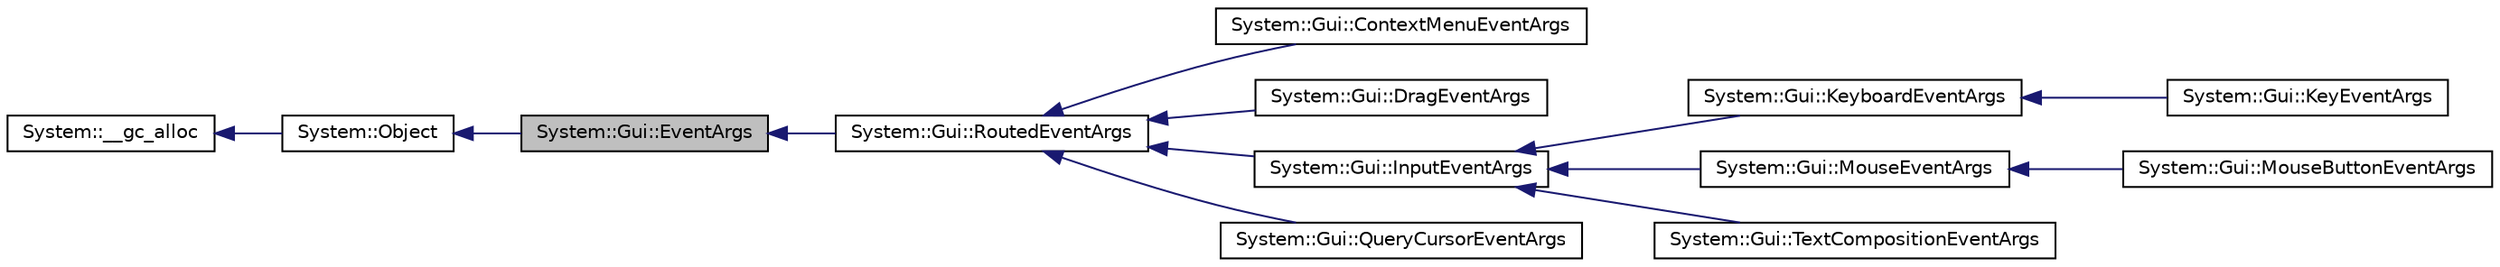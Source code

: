digraph G
{
  edge [fontname="Helvetica",fontsize="10",labelfontname="Helvetica",labelfontsize="10"];
  node [fontname="Helvetica",fontsize="10",shape=record];
  rankdir="LR";
  Node1 [label="System::Gui::EventArgs",height=0.2,width=0.4,color="black", fillcolor="grey75", style="filled" fontcolor="black"];
  Node2 -> Node1 [dir="back",color="midnightblue",fontsize="10",style="solid",fontname="Helvetica"];
  Node2 [label="System::Object",height=0.2,width=0.4,color="black", fillcolor="white", style="filled",URL="$class_system_1_1_object.html"];
  Node3 -> Node2 [dir="back",color="midnightblue",fontsize="10",style="solid",fontname="Helvetica"];
  Node3 [label="System::__gc_alloc",height=0.2,width=0.4,color="black", fillcolor="white", style="filled",URL="$class_system_1_1____gc__alloc.html"];
  Node1 -> Node4 [dir="back",color="midnightblue",fontsize="10",style="solid",fontname="Helvetica"];
  Node4 [label="System::Gui::RoutedEventArgs",height=0.2,width=0.4,color="black", fillcolor="white", style="filled",URL="$class_system_1_1_gui_1_1_routed_event_args.html"];
  Node4 -> Node5 [dir="back",color="midnightblue",fontsize="10",style="solid",fontname="Helvetica"];
  Node5 [label="System::Gui::ContextMenuEventArgs",height=0.2,width=0.4,color="black", fillcolor="white", style="filled",URL="$class_system_1_1_gui_1_1_context_menu_event_args.html"];
  Node4 -> Node6 [dir="back",color="midnightblue",fontsize="10",style="solid",fontname="Helvetica"];
  Node6 [label="System::Gui::DragEventArgs",height=0.2,width=0.4,color="black", fillcolor="white", style="filled",URL="$class_system_1_1_gui_1_1_drag_event_args.html"];
  Node4 -> Node7 [dir="back",color="midnightblue",fontsize="10",style="solid",fontname="Helvetica"];
  Node7 [label="System::Gui::InputEventArgs",height=0.2,width=0.4,color="black", fillcolor="white", style="filled",URL="$class_system_1_1_gui_1_1_input_event_args.html"];
  Node7 -> Node8 [dir="back",color="midnightblue",fontsize="10",style="solid",fontname="Helvetica"];
  Node8 [label="System::Gui::KeyboardEventArgs",height=0.2,width=0.4,color="black", fillcolor="white", style="filled",URL="$class_system_1_1_gui_1_1_keyboard_event_args.html"];
  Node8 -> Node9 [dir="back",color="midnightblue",fontsize="10",style="solid",fontname="Helvetica"];
  Node9 [label="System::Gui::KeyEventArgs",height=0.2,width=0.4,color="black", fillcolor="white", style="filled",URL="$class_system_1_1_gui_1_1_key_event_args.html"];
  Node7 -> Node10 [dir="back",color="midnightblue",fontsize="10",style="solid",fontname="Helvetica"];
  Node10 [label="System::Gui::MouseEventArgs",height=0.2,width=0.4,color="black", fillcolor="white", style="filled",URL="$class_system_1_1_gui_1_1_mouse_event_args.html"];
  Node10 -> Node11 [dir="back",color="midnightblue",fontsize="10",style="solid",fontname="Helvetica"];
  Node11 [label="System::Gui::MouseButtonEventArgs",height=0.2,width=0.4,color="black", fillcolor="white", style="filled",URL="$class_system_1_1_gui_1_1_mouse_button_event_args.html"];
  Node7 -> Node12 [dir="back",color="midnightblue",fontsize="10",style="solid",fontname="Helvetica"];
  Node12 [label="System::Gui::TextCompositionEventArgs",height=0.2,width=0.4,color="black", fillcolor="white", style="filled",URL="$class_system_1_1_gui_1_1_text_composition_event_args.html"];
  Node4 -> Node13 [dir="back",color="midnightblue",fontsize="10",style="solid",fontname="Helvetica"];
  Node13 [label="System::Gui::QueryCursorEventArgs",height=0.2,width=0.4,color="black", fillcolor="white", style="filled",URL="$class_system_1_1_gui_1_1_query_cursor_event_args.html"];
}
